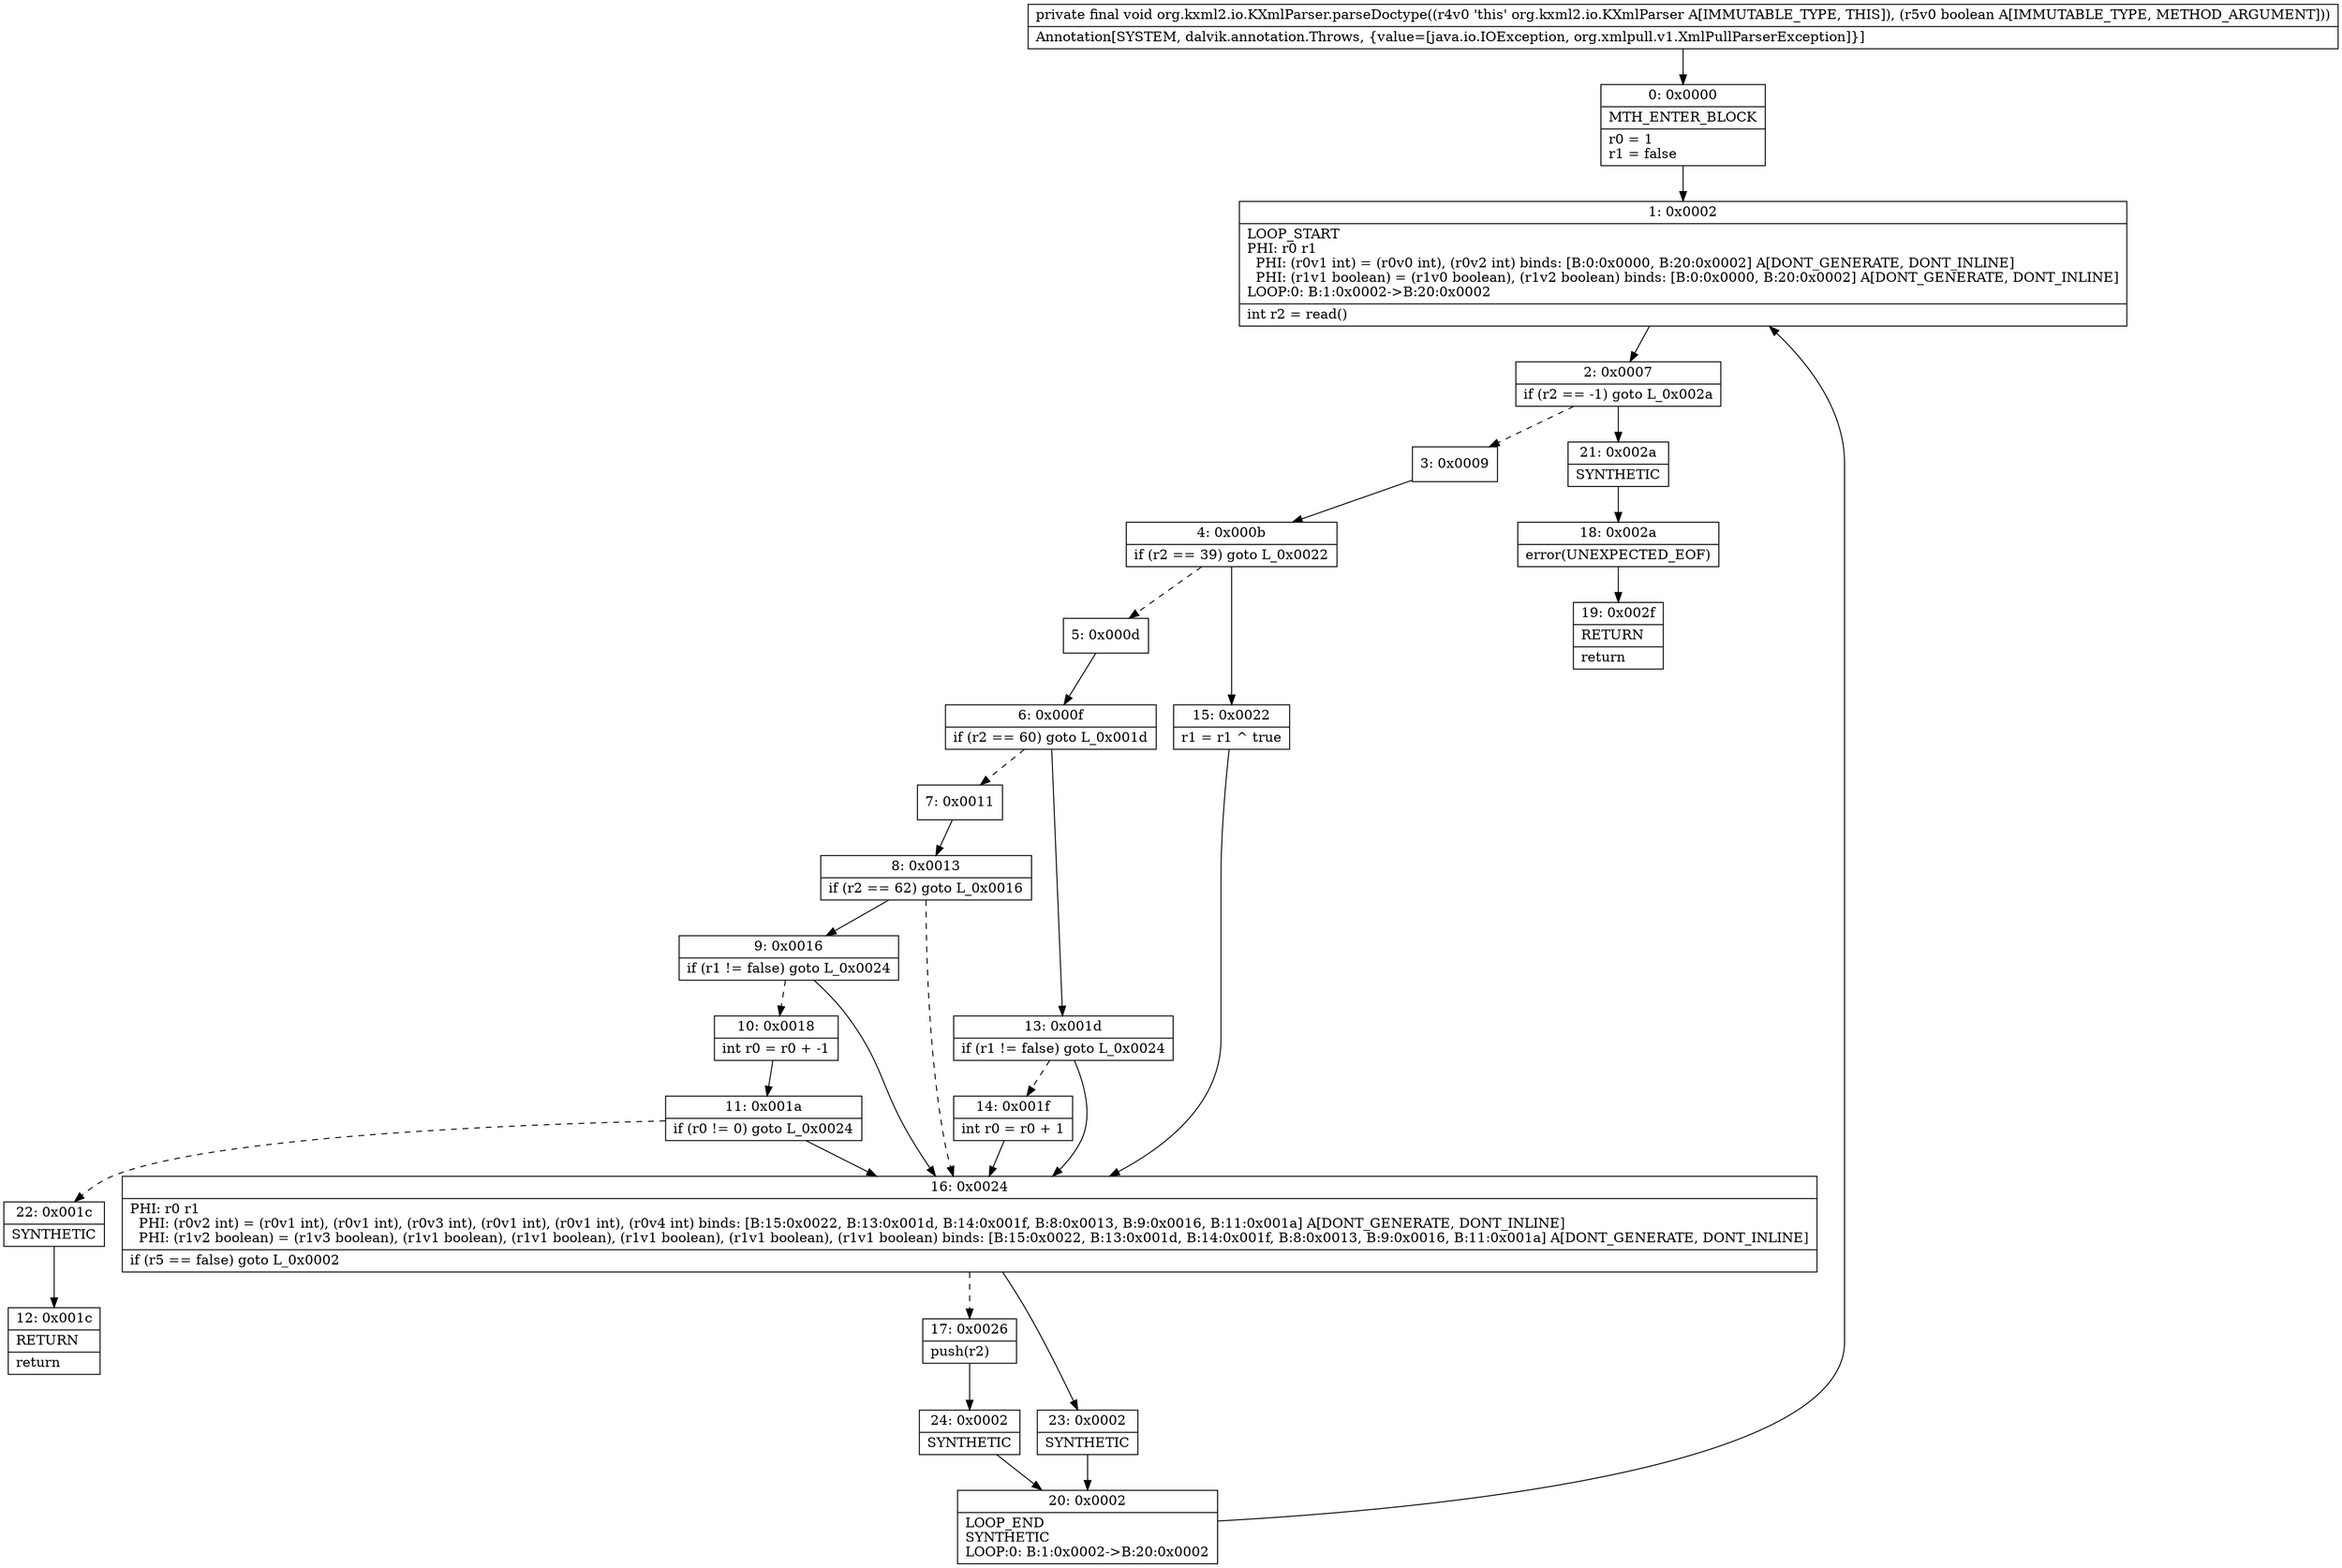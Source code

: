 digraph "CFG fororg.kxml2.io.KXmlParser.parseDoctype(Z)V" {
Node_0 [shape=record,label="{0\:\ 0x0000|MTH_ENTER_BLOCK\l|r0 = 1\lr1 = false\l}"];
Node_1 [shape=record,label="{1\:\ 0x0002|LOOP_START\lPHI: r0 r1 \l  PHI: (r0v1 int) = (r0v0 int), (r0v2 int) binds: [B:0:0x0000, B:20:0x0002] A[DONT_GENERATE, DONT_INLINE]\l  PHI: (r1v1 boolean) = (r1v0 boolean), (r1v2 boolean) binds: [B:0:0x0000, B:20:0x0002] A[DONT_GENERATE, DONT_INLINE]\lLOOP:0: B:1:0x0002\-\>B:20:0x0002\l|int r2 = read()\l}"];
Node_2 [shape=record,label="{2\:\ 0x0007|if (r2 == \-1) goto L_0x002a\l}"];
Node_3 [shape=record,label="{3\:\ 0x0009}"];
Node_4 [shape=record,label="{4\:\ 0x000b|if (r2 == 39) goto L_0x0022\l}"];
Node_5 [shape=record,label="{5\:\ 0x000d}"];
Node_6 [shape=record,label="{6\:\ 0x000f|if (r2 == 60) goto L_0x001d\l}"];
Node_7 [shape=record,label="{7\:\ 0x0011}"];
Node_8 [shape=record,label="{8\:\ 0x0013|if (r2 == 62) goto L_0x0016\l}"];
Node_9 [shape=record,label="{9\:\ 0x0016|if (r1 != false) goto L_0x0024\l}"];
Node_10 [shape=record,label="{10\:\ 0x0018|int r0 = r0 + \-1\l}"];
Node_11 [shape=record,label="{11\:\ 0x001a|if (r0 != 0) goto L_0x0024\l}"];
Node_12 [shape=record,label="{12\:\ 0x001c|RETURN\l|return\l}"];
Node_13 [shape=record,label="{13\:\ 0x001d|if (r1 != false) goto L_0x0024\l}"];
Node_14 [shape=record,label="{14\:\ 0x001f|int r0 = r0 + 1\l}"];
Node_15 [shape=record,label="{15\:\ 0x0022|r1 = r1 ^ true\l}"];
Node_16 [shape=record,label="{16\:\ 0x0024|PHI: r0 r1 \l  PHI: (r0v2 int) = (r0v1 int), (r0v1 int), (r0v3 int), (r0v1 int), (r0v1 int), (r0v4 int) binds: [B:15:0x0022, B:13:0x001d, B:14:0x001f, B:8:0x0013, B:9:0x0016, B:11:0x001a] A[DONT_GENERATE, DONT_INLINE]\l  PHI: (r1v2 boolean) = (r1v3 boolean), (r1v1 boolean), (r1v1 boolean), (r1v1 boolean), (r1v1 boolean), (r1v1 boolean) binds: [B:15:0x0022, B:13:0x001d, B:14:0x001f, B:8:0x0013, B:9:0x0016, B:11:0x001a] A[DONT_GENERATE, DONT_INLINE]\l|if (r5 == false) goto L_0x0002\l}"];
Node_17 [shape=record,label="{17\:\ 0x0026|push(r2)\l}"];
Node_18 [shape=record,label="{18\:\ 0x002a|error(UNEXPECTED_EOF)\l}"];
Node_19 [shape=record,label="{19\:\ 0x002f|RETURN\l|return\l}"];
Node_20 [shape=record,label="{20\:\ 0x0002|LOOP_END\lSYNTHETIC\lLOOP:0: B:1:0x0002\-\>B:20:0x0002\l}"];
Node_21 [shape=record,label="{21\:\ 0x002a|SYNTHETIC\l}"];
Node_22 [shape=record,label="{22\:\ 0x001c|SYNTHETIC\l}"];
Node_23 [shape=record,label="{23\:\ 0x0002|SYNTHETIC\l}"];
Node_24 [shape=record,label="{24\:\ 0x0002|SYNTHETIC\l}"];
MethodNode[shape=record,label="{private final void org.kxml2.io.KXmlParser.parseDoctype((r4v0 'this' org.kxml2.io.KXmlParser A[IMMUTABLE_TYPE, THIS]), (r5v0 boolean A[IMMUTABLE_TYPE, METHOD_ARGUMENT]))  | Annotation[SYSTEM, dalvik.annotation.Throws, \{value=[java.io.IOException, org.xmlpull.v1.XmlPullParserException]\}]\l}"];
MethodNode -> Node_0;
Node_0 -> Node_1;
Node_1 -> Node_2;
Node_2 -> Node_3[style=dashed];
Node_2 -> Node_21;
Node_3 -> Node_4;
Node_4 -> Node_5[style=dashed];
Node_4 -> Node_15;
Node_5 -> Node_6;
Node_6 -> Node_7[style=dashed];
Node_6 -> Node_13;
Node_7 -> Node_8;
Node_8 -> Node_9;
Node_8 -> Node_16[style=dashed];
Node_9 -> Node_10[style=dashed];
Node_9 -> Node_16;
Node_10 -> Node_11;
Node_11 -> Node_16;
Node_11 -> Node_22[style=dashed];
Node_13 -> Node_14[style=dashed];
Node_13 -> Node_16;
Node_14 -> Node_16;
Node_15 -> Node_16;
Node_16 -> Node_17[style=dashed];
Node_16 -> Node_23;
Node_17 -> Node_24;
Node_18 -> Node_19;
Node_20 -> Node_1;
Node_21 -> Node_18;
Node_22 -> Node_12;
Node_23 -> Node_20;
Node_24 -> Node_20;
}

